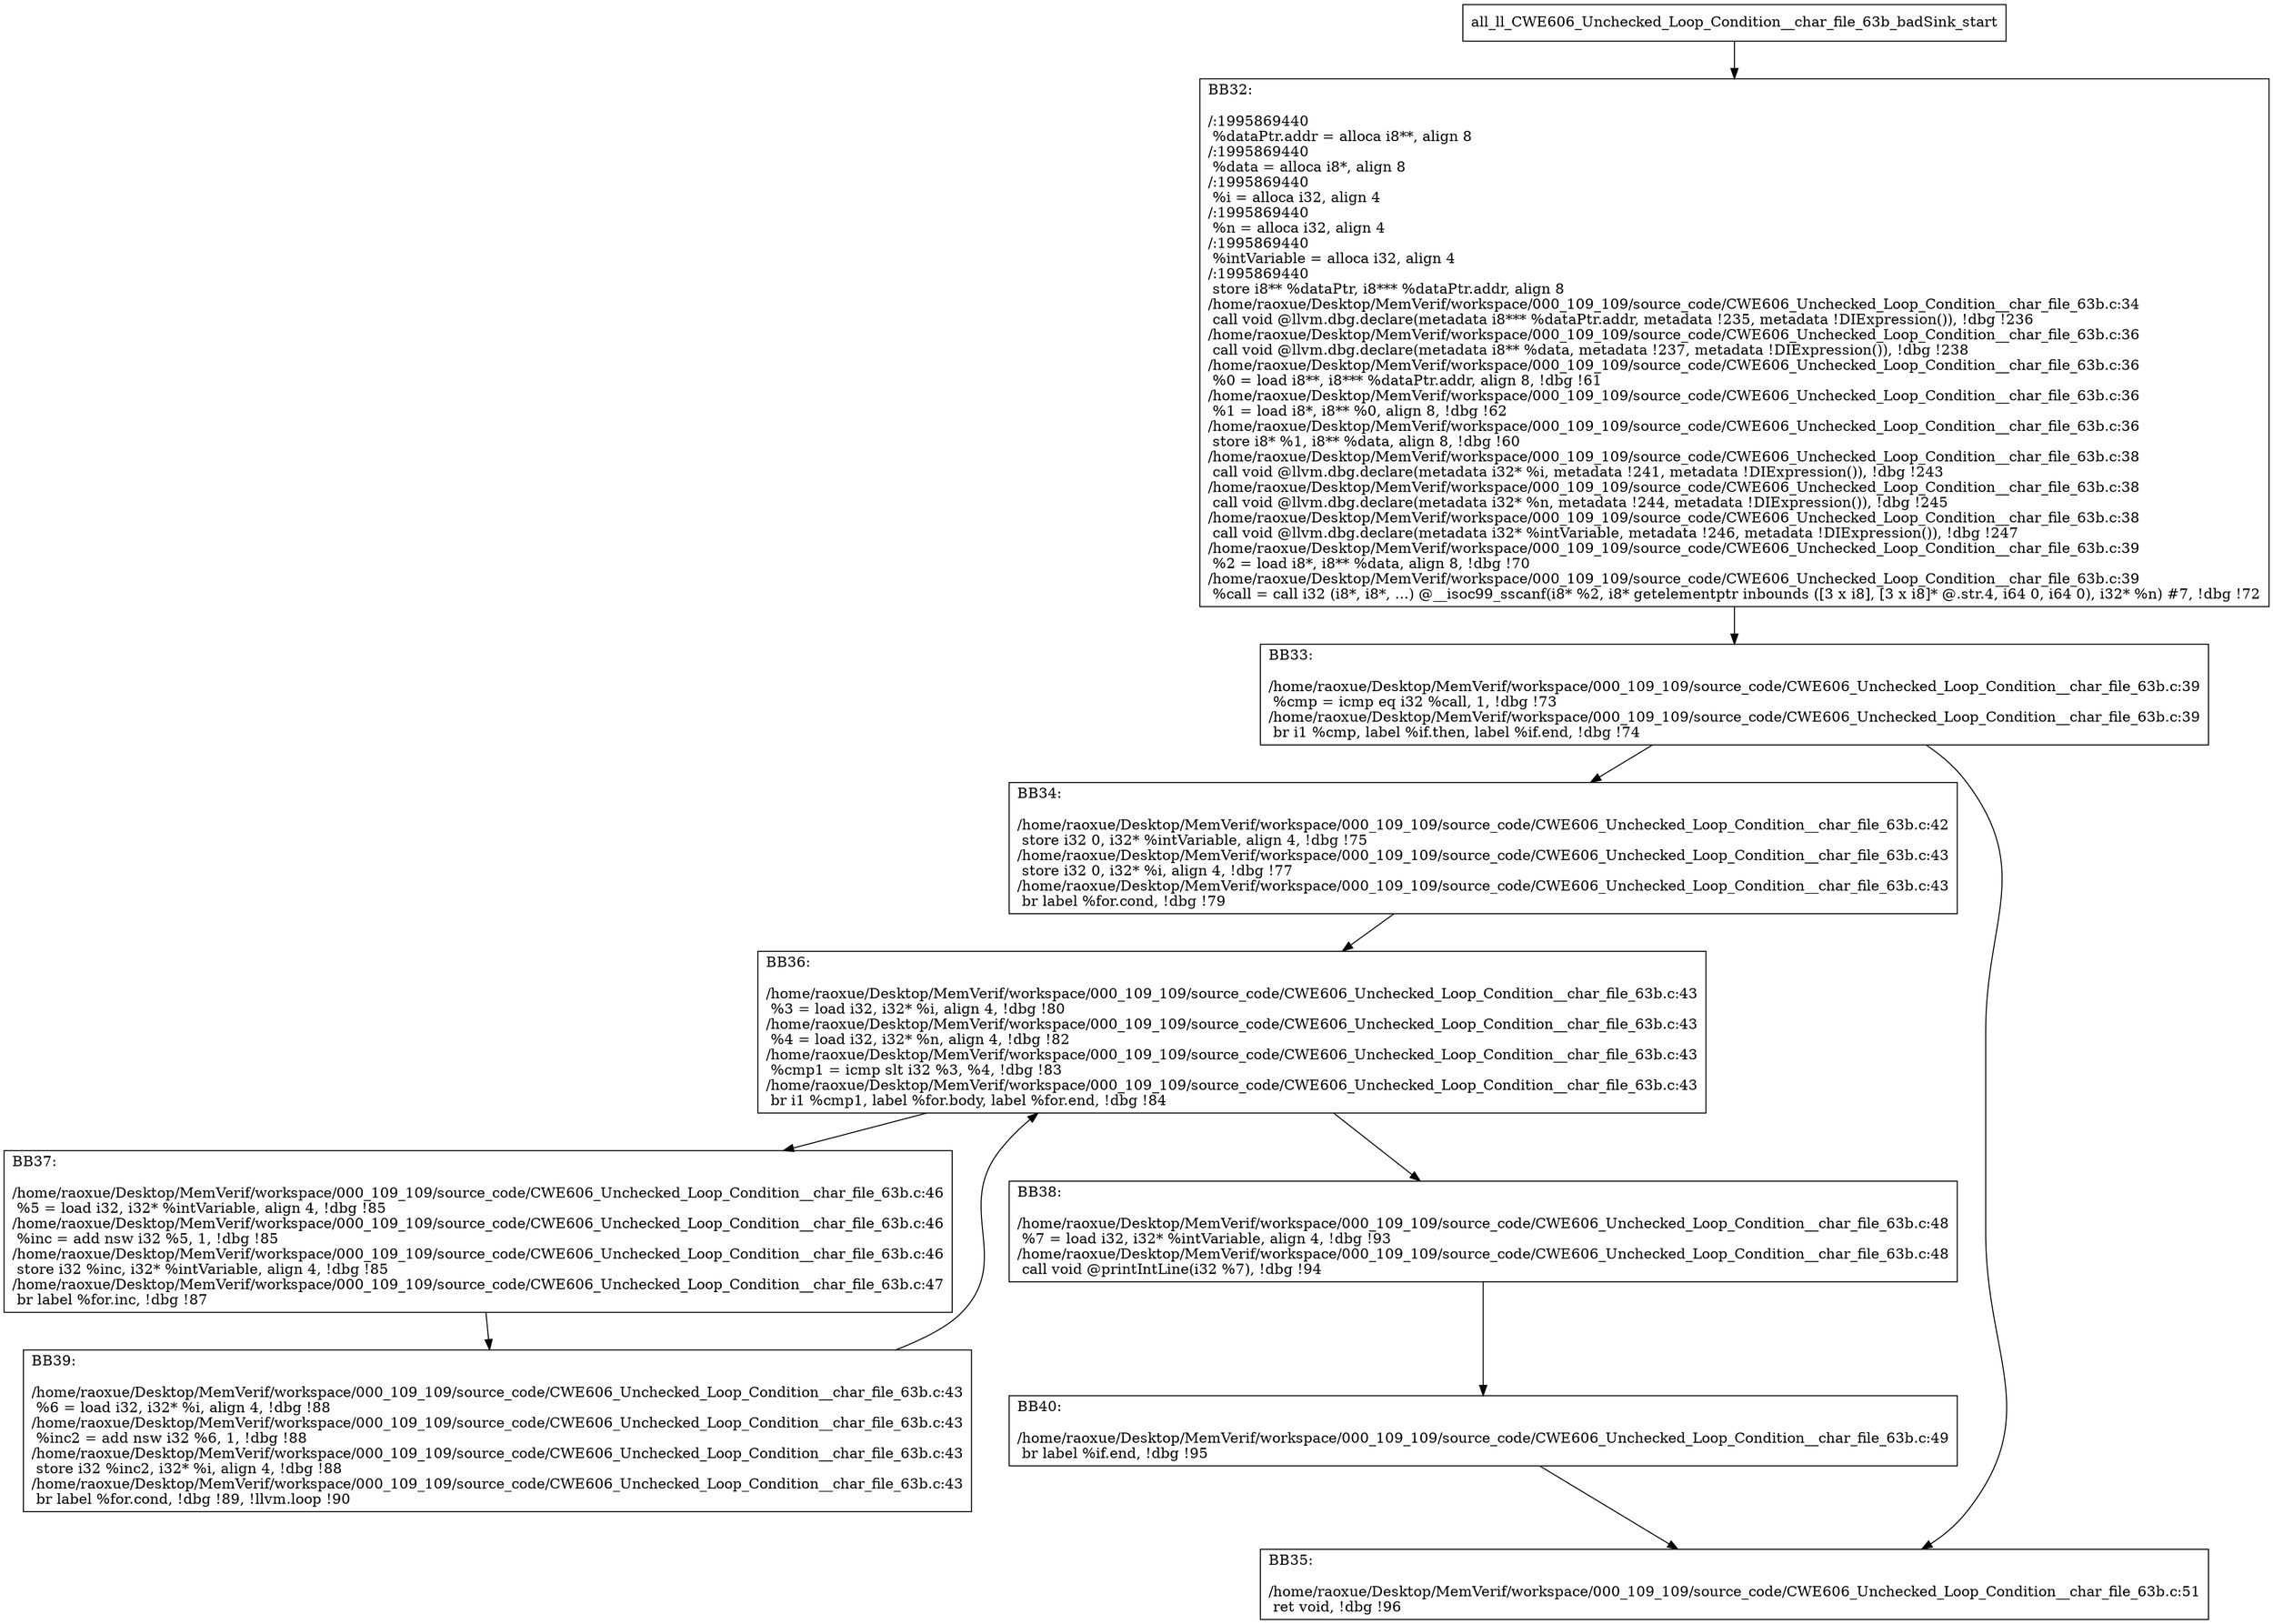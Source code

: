 digraph "CFG for'all_ll_CWE606_Unchecked_Loop_Condition__char_file_63b_badSink' function" {
	BBall_ll_CWE606_Unchecked_Loop_Condition__char_file_63b_badSink_start[shape=record,label="{all_ll_CWE606_Unchecked_Loop_Condition__char_file_63b_badSink_start}"];
	BBall_ll_CWE606_Unchecked_Loop_Condition__char_file_63b_badSink_start-> all_ll_CWE606_Unchecked_Loop_Condition__char_file_63b_badSinkBB32;
	all_ll_CWE606_Unchecked_Loop_Condition__char_file_63b_badSinkBB32 [shape=record, label="{BB32:\l\l/:1995869440\l
  %dataPtr.addr = alloca i8**, align 8\l
/:1995869440\l
  %data = alloca i8*, align 8\l
/:1995869440\l
  %i = alloca i32, align 4\l
/:1995869440\l
  %n = alloca i32, align 4\l
/:1995869440\l
  %intVariable = alloca i32, align 4\l
/:1995869440\l
  store i8** %dataPtr, i8*** %dataPtr.addr, align 8\l
/home/raoxue/Desktop/MemVerif/workspace/000_109_109/source_code/CWE606_Unchecked_Loop_Condition__char_file_63b.c:34\l
  call void @llvm.dbg.declare(metadata i8*** %dataPtr.addr, metadata !235, metadata !DIExpression()), !dbg !236\l
/home/raoxue/Desktop/MemVerif/workspace/000_109_109/source_code/CWE606_Unchecked_Loop_Condition__char_file_63b.c:36\l
  call void @llvm.dbg.declare(metadata i8** %data, metadata !237, metadata !DIExpression()), !dbg !238\l
/home/raoxue/Desktop/MemVerif/workspace/000_109_109/source_code/CWE606_Unchecked_Loop_Condition__char_file_63b.c:36\l
  %0 = load i8**, i8*** %dataPtr.addr, align 8, !dbg !61\l
/home/raoxue/Desktop/MemVerif/workspace/000_109_109/source_code/CWE606_Unchecked_Loop_Condition__char_file_63b.c:36\l
  %1 = load i8*, i8** %0, align 8, !dbg !62\l
/home/raoxue/Desktop/MemVerif/workspace/000_109_109/source_code/CWE606_Unchecked_Loop_Condition__char_file_63b.c:36\l
  store i8* %1, i8** %data, align 8, !dbg !60\l
/home/raoxue/Desktop/MemVerif/workspace/000_109_109/source_code/CWE606_Unchecked_Loop_Condition__char_file_63b.c:38\l
  call void @llvm.dbg.declare(metadata i32* %i, metadata !241, metadata !DIExpression()), !dbg !243\l
/home/raoxue/Desktop/MemVerif/workspace/000_109_109/source_code/CWE606_Unchecked_Loop_Condition__char_file_63b.c:38\l
  call void @llvm.dbg.declare(metadata i32* %n, metadata !244, metadata !DIExpression()), !dbg !245\l
/home/raoxue/Desktop/MemVerif/workspace/000_109_109/source_code/CWE606_Unchecked_Loop_Condition__char_file_63b.c:38\l
  call void @llvm.dbg.declare(metadata i32* %intVariable, metadata !246, metadata !DIExpression()), !dbg !247\l
/home/raoxue/Desktop/MemVerif/workspace/000_109_109/source_code/CWE606_Unchecked_Loop_Condition__char_file_63b.c:39\l
  %2 = load i8*, i8** %data, align 8, !dbg !70\l
/home/raoxue/Desktop/MemVerif/workspace/000_109_109/source_code/CWE606_Unchecked_Loop_Condition__char_file_63b.c:39\l
  %call = call i32 (i8*, i8*, ...) @__isoc99_sscanf(i8* %2, i8* getelementptr inbounds ([3 x i8], [3 x i8]* @.str.4, i64 0, i64 0), i32* %n) #7, !dbg !72\l
}"];
	all_ll_CWE606_Unchecked_Loop_Condition__char_file_63b_badSinkBB32-> all_ll_CWE606_Unchecked_Loop_Condition__char_file_63b_badSinkBB33;
	all_ll_CWE606_Unchecked_Loop_Condition__char_file_63b_badSinkBB33 [shape=record, label="{BB33:\l\l/home/raoxue/Desktop/MemVerif/workspace/000_109_109/source_code/CWE606_Unchecked_Loop_Condition__char_file_63b.c:39\l
  %cmp = icmp eq i32 %call, 1, !dbg !73\l
/home/raoxue/Desktop/MemVerif/workspace/000_109_109/source_code/CWE606_Unchecked_Loop_Condition__char_file_63b.c:39\l
  br i1 %cmp, label %if.then, label %if.end, !dbg !74\l
}"];
	all_ll_CWE606_Unchecked_Loop_Condition__char_file_63b_badSinkBB33-> all_ll_CWE606_Unchecked_Loop_Condition__char_file_63b_badSinkBB34;
	all_ll_CWE606_Unchecked_Loop_Condition__char_file_63b_badSinkBB33-> all_ll_CWE606_Unchecked_Loop_Condition__char_file_63b_badSinkBB35;
	all_ll_CWE606_Unchecked_Loop_Condition__char_file_63b_badSinkBB34 [shape=record, label="{BB34:\l\l/home/raoxue/Desktop/MemVerif/workspace/000_109_109/source_code/CWE606_Unchecked_Loop_Condition__char_file_63b.c:42\l
  store i32 0, i32* %intVariable, align 4, !dbg !75\l
/home/raoxue/Desktop/MemVerif/workspace/000_109_109/source_code/CWE606_Unchecked_Loop_Condition__char_file_63b.c:43\l
  store i32 0, i32* %i, align 4, !dbg !77\l
/home/raoxue/Desktop/MemVerif/workspace/000_109_109/source_code/CWE606_Unchecked_Loop_Condition__char_file_63b.c:43\l
  br label %for.cond, !dbg !79\l
}"];
	all_ll_CWE606_Unchecked_Loop_Condition__char_file_63b_badSinkBB34-> all_ll_CWE606_Unchecked_Loop_Condition__char_file_63b_badSinkBB36;
	all_ll_CWE606_Unchecked_Loop_Condition__char_file_63b_badSinkBB36 [shape=record, label="{BB36:\l\l/home/raoxue/Desktop/MemVerif/workspace/000_109_109/source_code/CWE606_Unchecked_Loop_Condition__char_file_63b.c:43\l
  %3 = load i32, i32* %i, align 4, !dbg !80\l
/home/raoxue/Desktop/MemVerif/workspace/000_109_109/source_code/CWE606_Unchecked_Loop_Condition__char_file_63b.c:43\l
  %4 = load i32, i32* %n, align 4, !dbg !82\l
/home/raoxue/Desktop/MemVerif/workspace/000_109_109/source_code/CWE606_Unchecked_Loop_Condition__char_file_63b.c:43\l
  %cmp1 = icmp slt i32 %3, %4, !dbg !83\l
/home/raoxue/Desktop/MemVerif/workspace/000_109_109/source_code/CWE606_Unchecked_Loop_Condition__char_file_63b.c:43\l
  br i1 %cmp1, label %for.body, label %for.end, !dbg !84\l
}"];
	all_ll_CWE606_Unchecked_Loop_Condition__char_file_63b_badSinkBB36-> all_ll_CWE606_Unchecked_Loop_Condition__char_file_63b_badSinkBB37;
	all_ll_CWE606_Unchecked_Loop_Condition__char_file_63b_badSinkBB36-> all_ll_CWE606_Unchecked_Loop_Condition__char_file_63b_badSinkBB38;
	all_ll_CWE606_Unchecked_Loop_Condition__char_file_63b_badSinkBB37 [shape=record, label="{BB37:\l\l/home/raoxue/Desktop/MemVerif/workspace/000_109_109/source_code/CWE606_Unchecked_Loop_Condition__char_file_63b.c:46\l
  %5 = load i32, i32* %intVariable, align 4, !dbg !85\l
/home/raoxue/Desktop/MemVerif/workspace/000_109_109/source_code/CWE606_Unchecked_Loop_Condition__char_file_63b.c:46\l
  %inc = add nsw i32 %5, 1, !dbg !85\l
/home/raoxue/Desktop/MemVerif/workspace/000_109_109/source_code/CWE606_Unchecked_Loop_Condition__char_file_63b.c:46\l
  store i32 %inc, i32* %intVariable, align 4, !dbg !85\l
/home/raoxue/Desktop/MemVerif/workspace/000_109_109/source_code/CWE606_Unchecked_Loop_Condition__char_file_63b.c:47\l
  br label %for.inc, !dbg !87\l
}"];
	all_ll_CWE606_Unchecked_Loop_Condition__char_file_63b_badSinkBB37-> all_ll_CWE606_Unchecked_Loop_Condition__char_file_63b_badSinkBB39;
	all_ll_CWE606_Unchecked_Loop_Condition__char_file_63b_badSinkBB39 [shape=record, label="{BB39:\l\l/home/raoxue/Desktop/MemVerif/workspace/000_109_109/source_code/CWE606_Unchecked_Loop_Condition__char_file_63b.c:43\l
  %6 = load i32, i32* %i, align 4, !dbg !88\l
/home/raoxue/Desktop/MemVerif/workspace/000_109_109/source_code/CWE606_Unchecked_Loop_Condition__char_file_63b.c:43\l
  %inc2 = add nsw i32 %6, 1, !dbg !88\l
/home/raoxue/Desktop/MemVerif/workspace/000_109_109/source_code/CWE606_Unchecked_Loop_Condition__char_file_63b.c:43\l
  store i32 %inc2, i32* %i, align 4, !dbg !88\l
/home/raoxue/Desktop/MemVerif/workspace/000_109_109/source_code/CWE606_Unchecked_Loop_Condition__char_file_63b.c:43\l
  br label %for.cond, !dbg !89, !llvm.loop !90\l
}"];
	all_ll_CWE606_Unchecked_Loop_Condition__char_file_63b_badSinkBB39-> all_ll_CWE606_Unchecked_Loop_Condition__char_file_63b_badSinkBB36;
	all_ll_CWE606_Unchecked_Loop_Condition__char_file_63b_badSinkBB38 [shape=record, label="{BB38:\l\l/home/raoxue/Desktop/MemVerif/workspace/000_109_109/source_code/CWE606_Unchecked_Loop_Condition__char_file_63b.c:48\l
  %7 = load i32, i32* %intVariable, align 4, !dbg !93\l
/home/raoxue/Desktop/MemVerif/workspace/000_109_109/source_code/CWE606_Unchecked_Loop_Condition__char_file_63b.c:48\l
  call void @printIntLine(i32 %7), !dbg !94\l
}"];
	all_ll_CWE606_Unchecked_Loop_Condition__char_file_63b_badSinkBB38-> all_ll_CWE606_Unchecked_Loop_Condition__char_file_63b_badSinkBB40;
	all_ll_CWE606_Unchecked_Loop_Condition__char_file_63b_badSinkBB40 [shape=record, label="{BB40:\l\l/home/raoxue/Desktop/MemVerif/workspace/000_109_109/source_code/CWE606_Unchecked_Loop_Condition__char_file_63b.c:49\l
  br label %if.end, !dbg !95\l
}"];
	all_ll_CWE606_Unchecked_Loop_Condition__char_file_63b_badSinkBB40-> all_ll_CWE606_Unchecked_Loop_Condition__char_file_63b_badSinkBB35;
	all_ll_CWE606_Unchecked_Loop_Condition__char_file_63b_badSinkBB35 [shape=record, label="{BB35:\l\l/home/raoxue/Desktop/MemVerif/workspace/000_109_109/source_code/CWE606_Unchecked_Loop_Condition__char_file_63b.c:51\l
  ret void, !dbg !96\l
}"];
}
